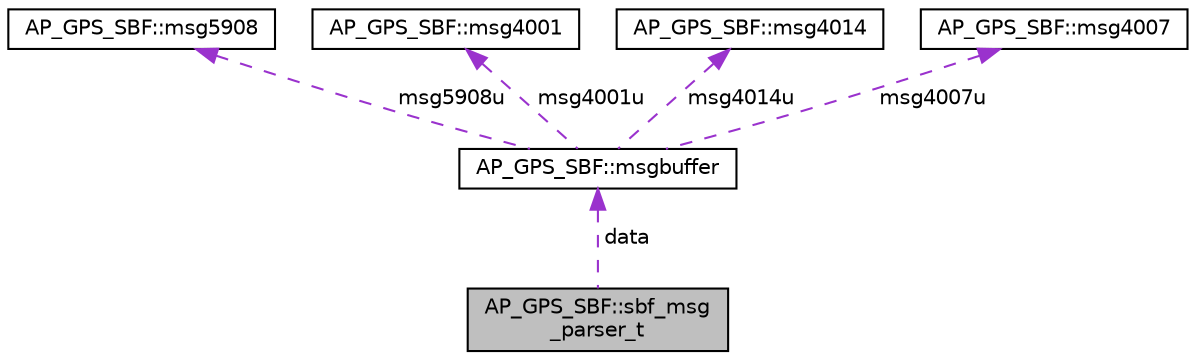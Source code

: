digraph "AP_GPS_SBF::sbf_msg_parser_t"
{
 // INTERACTIVE_SVG=YES
  edge [fontname="Helvetica",fontsize="10",labelfontname="Helvetica",labelfontsize="10"];
  node [fontname="Helvetica",fontsize="10",shape=record];
  Node1 [label="AP_GPS_SBF::sbf_msg\l_parser_t",height=0.2,width=0.4,color="black", fillcolor="grey75", style="filled", fontcolor="black"];
  Node2 -> Node1 [dir="back",color="darkorchid3",fontsize="10",style="dashed",label=" data" ,fontname="Helvetica"];
  Node2 [label="AP_GPS_SBF::msgbuffer",height=0.2,width=0.4,color="black", fillcolor="white", style="filled",URL="$unionAP__GPS__SBF_1_1msgbuffer.html"];
  Node3 -> Node2 [dir="back",color="darkorchid3",fontsize="10",style="dashed",label=" msg5908u" ,fontname="Helvetica"];
  Node3 [label="AP_GPS_SBF::msg5908",height=0.2,width=0.4,color="black", fillcolor="white", style="filled",URL="$structAP__GPS__SBF_1_1msg5908.html"];
  Node4 -> Node2 [dir="back",color="darkorchid3",fontsize="10",style="dashed",label=" msg4001u" ,fontname="Helvetica"];
  Node4 [label="AP_GPS_SBF::msg4001",height=0.2,width=0.4,color="black", fillcolor="white", style="filled",URL="$structAP__GPS__SBF_1_1msg4001.html"];
  Node5 -> Node2 [dir="back",color="darkorchid3",fontsize="10",style="dashed",label=" msg4014u" ,fontname="Helvetica"];
  Node5 [label="AP_GPS_SBF::msg4014",height=0.2,width=0.4,color="black", fillcolor="white", style="filled",URL="$structAP__GPS__SBF_1_1msg4014.html"];
  Node6 -> Node2 [dir="back",color="darkorchid3",fontsize="10",style="dashed",label=" msg4007u" ,fontname="Helvetica"];
  Node6 [label="AP_GPS_SBF::msg4007",height=0.2,width=0.4,color="black", fillcolor="white", style="filled",URL="$structAP__GPS__SBF_1_1msg4007.html"];
}
